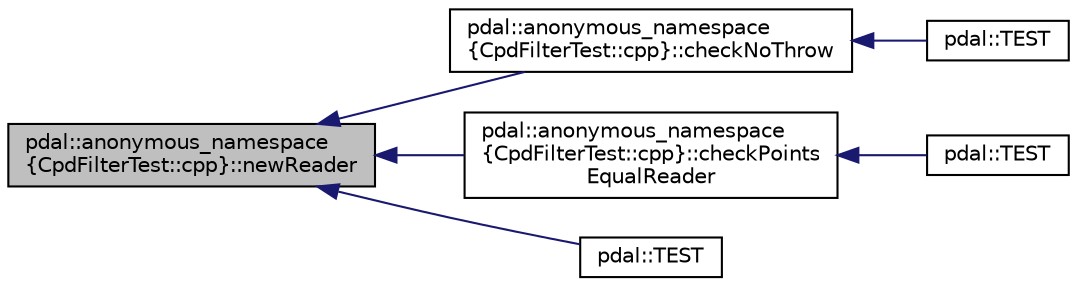 digraph "pdal::anonymous_namespace{CpdFilterTest::cpp}::newReader"
{
  edge [fontname="Helvetica",fontsize="10",labelfontname="Helvetica",labelfontsize="10"];
  node [fontname="Helvetica",fontsize="10",shape=record];
  rankdir="LR";
  Node1 [label="pdal::anonymous_namespace\l\{CpdFilterTest::cpp\}::newReader",height=0.2,width=0.4,color="black", fillcolor="grey75", style="filled", fontcolor="black"];
  Node1 -> Node2 [dir="back",color="midnightblue",fontsize="10",style="solid",fontname="Helvetica"];
  Node2 [label="pdal::anonymous_namespace\l\{CpdFilterTest::cpp\}::checkNoThrow",height=0.2,width=0.4,color="black", fillcolor="white", style="filled",URL="$namespacepdal_1_1anonymous__namespace_02CpdFilterTest_8cpp_03.html#a320ed17294674e9db1e7ca7095ae403b"];
  Node2 -> Node3 [dir="back",color="midnightblue",fontsize="10",style="solid",fontname="Helvetica"];
  Node3 [label="pdal::TEST",height=0.2,width=0.4,color="black", fillcolor="white", style="filled",URL="$namespacepdal.html#a00c905c22c3acfee6c14a0d73dab3f97"];
  Node1 -> Node4 [dir="back",color="midnightblue",fontsize="10",style="solid",fontname="Helvetica"];
  Node4 [label="pdal::anonymous_namespace\l\{CpdFilterTest::cpp\}::checkPoints\lEqualReader",height=0.2,width=0.4,color="black", fillcolor="white", style="filled",URL="$namespacepdal_1_1anonymous__namespace_02CpdFilterTest_8cpp_03.html#ac90712610d085065995df523b0b741dc"];
  Node4 -> Node5 [dir="back",color="midnightblue",fontsize="10",style="solid",fontname="Helvetica"];
  Node5 [label="pdal::TEST",height=0.2,width=0.4,color="black", fillcolor="white", style="filled",URL="$namespacepdal.html#aa08a44ef817054ea67b67520d2436a0f"];
  Node1 -> Node6 [dir="back",color="midnightblue",fontsize="10",style="solid",fontname="Helvetica"];
  Node6 [label="pdal::TEST",height=0.2,width=0.4,color="black", fillcolor="white", style="filled",URL="$namespacepdal.html#acc912ca33465ea181fa835a4b073a77b"];
}
